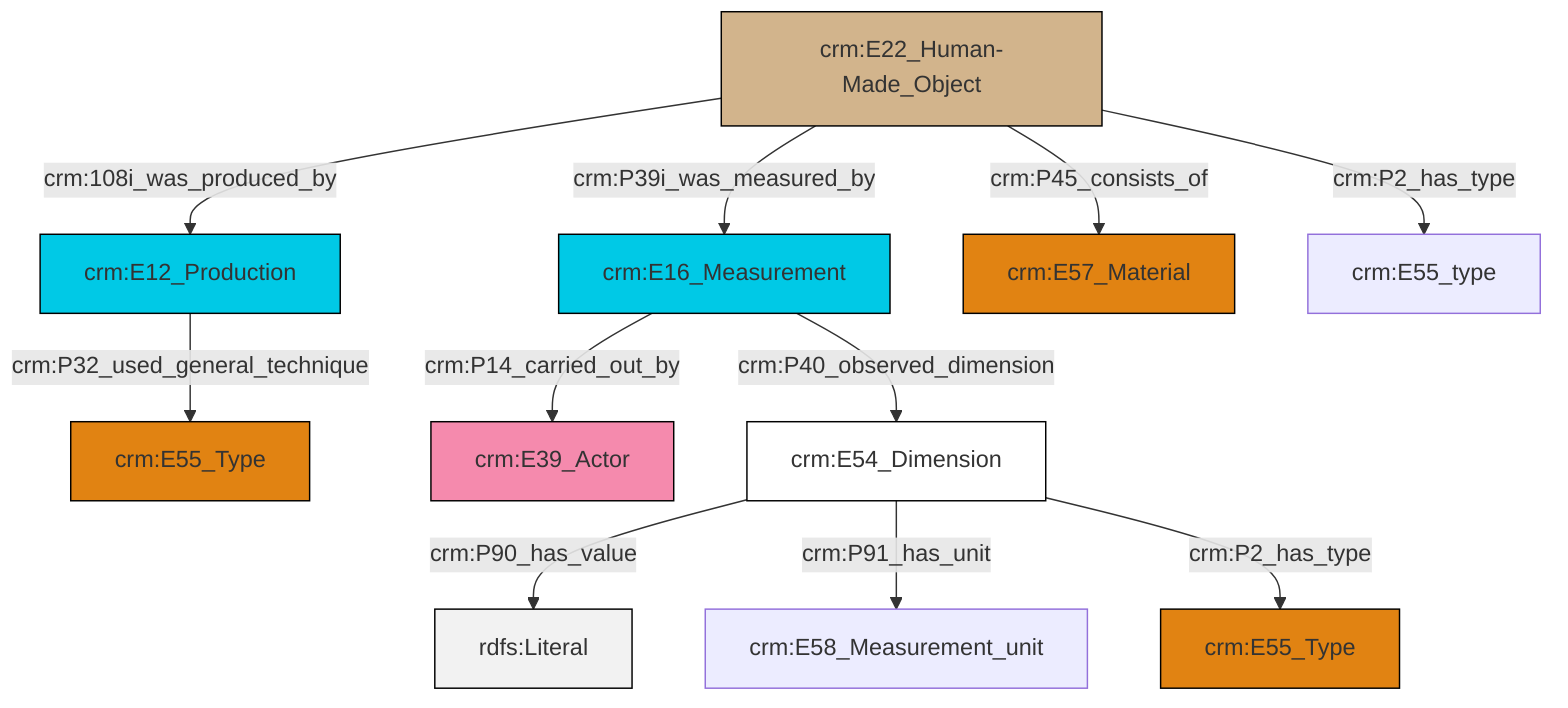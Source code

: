 graph TD
classDef Literal fill:#f2f2f2,stroke:#000000;
classDef CRM_Entity fill:#FFFFFF,stroke:#000000;
classDef Temporal_Entity fill:#00C9E6, stroke:#000000;
classDef Type fill:#E18312, stroke:#000000;
classDef Time-Span fill:#2C9C91, stroke:#000000;
classDef Appellation fill:#FFEB7F, stroke:#000000;
classDef Place fill:#008836, stroke:#000000;
classDef Persistent_Item fill:#B266B2, stroke:#000000;
classDef Conceptual_Object fill:#FFD700, stroke:#000000;
classDef Physical_Thing fill:#D2B48C, stroke:#000000;
classDef Actor fill:#f58aad, stroke:#000000;
classDef PC_Classes fill:#4ce600, stroke:#000000;
classDef Multi fill:#cccccc,stroke:#000000;

0["crm:E22_Human-Made_Object"]:::Physical_Thing -->|crm:108i_was_produced_by| 1["crm:E12_Production"]:::Temporal_Entity
2["crm:E54_Dimension"]:::CRM_Entity -->|crm:P90_has_value| 3[rdfs:Literal]:::Literal
0["crm:E22_Human-Made_Object"]:::Physical_Thing -->|crm:P39i_was_measured_by| 6["crm:E16_Measurement"]:::Temporal_Entity
1["crm:E12_Production"]:::Temporal_Entity -->|crm:P32_used_general_technique| 12["crm:E55_Type"]:::Type
2["crm:E54_Dimension"]:::CRM_Entity -->|crm:P91_has_unit| 13["crm:E58_Measurement_unit"]:::Default
0["crm:E22_Human-Made_Object"]:::Physical_Thing -->|crm:P45_consists_of| 7["crm:E57_Material"]:::Type
6["crm:E16_Measurement"]:::Temporal_Entity -->|crm:P14_carried_out_by| 14["crm:E39_Actor"]:::Actor
2["crm:E54_Dimension"]:::CRM_Entity -->|crm:P2_has_type| 4["crm:E55_Type"]:::Type
6["crm:E16_Measurement"]:::Temporal_Entity -->|crm:P40_observed_dimension| 2["crm:E54_Dimension"]:::CRM_Entity
0["crm:E22_Human-Made_Object"]:::Physical_Thing -->|crm:P2_has_type| 10["crm:E55_type"]:::Default
